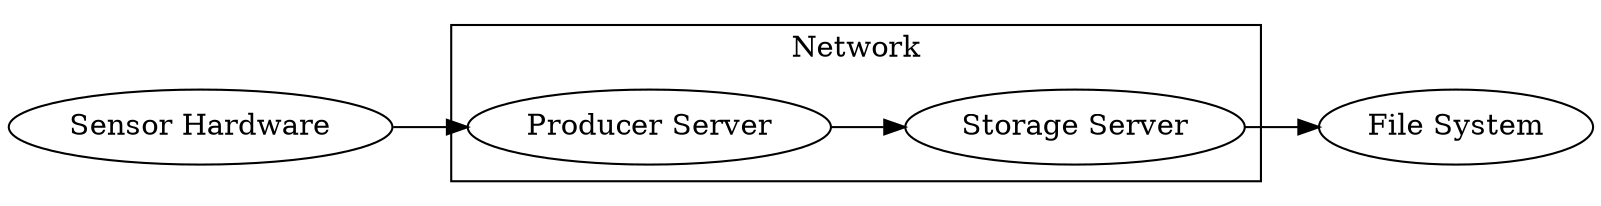 digraph {
	rankdir=LR;
	Sensor [label="Sensor Hardware"]
	Producer [label="Producer Server"]
	Storage [label="Storage Server"]
	File [label="File System"]
	subgraph cluster_network {
		 label="Network";
		 Producer;
		 Storage;
	}
	Sensor -> Producer -> Storage -> File;		
}